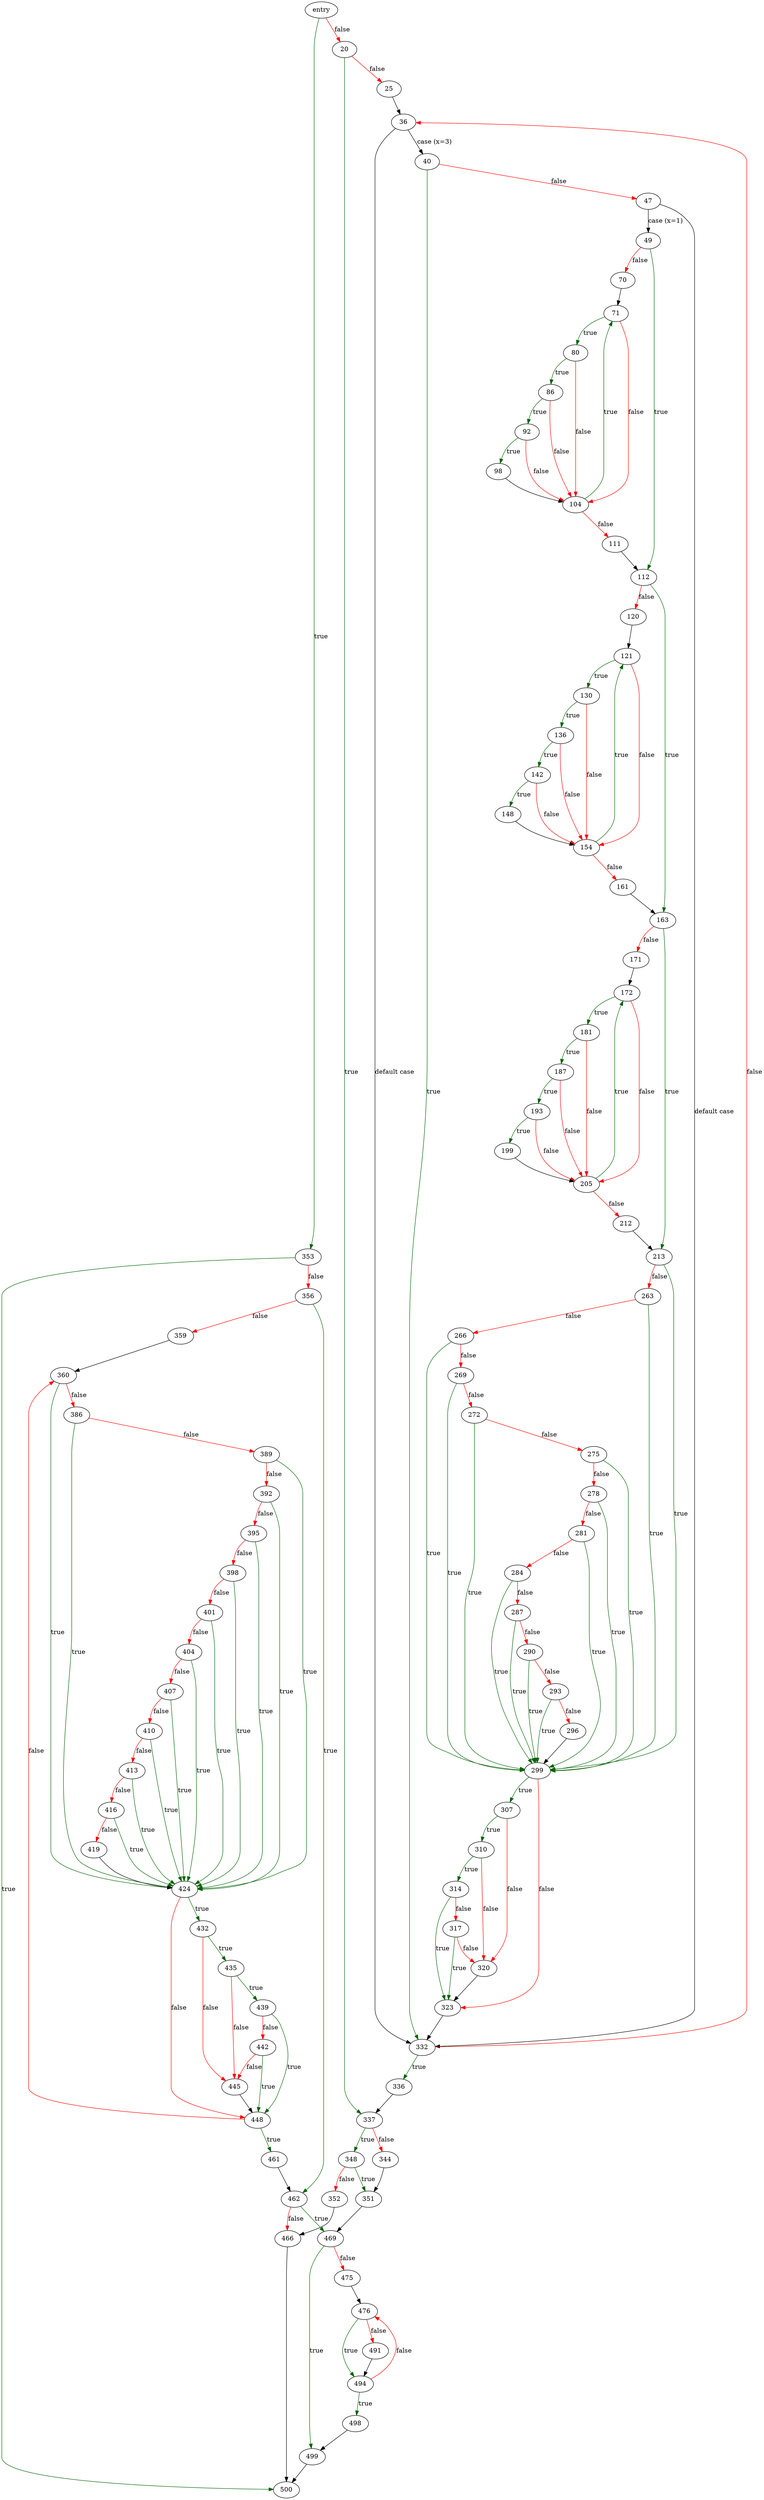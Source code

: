 digraph "read_file_system_list" {
	// Node definitions.
	1 [label=entry];
	20;
	25;
	36;
	40;
	47;
	49;
	70;
	71;
	80;
	86;
	92;
	98;
	104;
	111;
	112;
	120;
	121;
	130;
	136;
	142;
	148;
	154;
	161;
	163;
	171;
	172;
	181;
	187;
	193;
	199;
	205;
	212;
	213;
	263;
	266;
	269;
	272;
	275;
	278;
	281;
	284;
	287;
	290;
	293;
	296;
	299;
	307;
	310;
	314;
	317;
	320;
	323;
	332;
	336;
	337;
	344;
	348;
	351;
	352;
	353;
	356;
	359;
	360;
	386;
	389;
	392;
	395;
	398;
	401;
	404;
	407;
	410;
	413;
	416;
	419;
	424;
	432;
	435;
	439;
	442;
	445;
	448;
	461;
	462;
	466;
	469;
	475;
	476;
	491;
	494;
	498;
	499;
	500;

	// Edge definitions.
	1 -> 20 [
		color=red
		label=false
	];
	1 -> 353 [
		color=darkgreen
		label=true
	];
	20 -> 25 [
		color=red
		label=false
	];
	20 -> 337 [
		color=darkgreen
		label=true
	];
	25 -> 36;
	36 -> 40 [label="case (x=3)"];
	36 -> 332 [label="default case"];
	40 -> 47 [
		color=red
		label=false
	];
	40 -> 332 [
		color=darkgreen
		label=true
	];
	47 -> 49 [label="case (x=1)"];
	47 -> 332 [label="default case"];
	49 -> 70 [
		color=red
		label=false
	];
	49 -> 112 [
		color=darkgreen
		label=true
	];
	70 -> 71;
	71 -> 80 [
		color=darkgreen
		label=true
	];
	71 -> 104 [
		color=red
		label=false
	];
	80 -> 86 [
		color=darkgreen
		label=true
	];
	80 -> 104 [
		color=red
		label=false
	];
	86 -> 92 [
		color=darkgreen
		label=true
	];
	86 -> 104 [
		color=red
		label=false
	];
	92 -> 98 [
		color=darkgreen
		label=true
	];
	92 -> 104 [
		color=red
		label=false
	];
	98 -> 104;
	104 -> 71 [
		color=darkgreen
		label=true
	];
	104 -> 111 [
		color=red
		label=false
	];
	111 -> 112;
	112 -> 120 [
		color=red
		label=false
	];
	112 -> 163 [
		color=darkgreen
		label=true
	];
	120 -> 121;
	121 -> 130 [
		color=darkgreen
		label=true
	];
	121 -> 154 [
		color=red
		label=false
	];
	130 -> 136 [
		color=darkgreen
		label=true
	];
	130 -> 154 [
		color=red
		label=false
	];
	136 -> 142 [
		color=darkgreen
		label=true
	];
	136 -> 154 [
		color=red
		label=false
	];
	142 -> 148 [
		color=darkgreen
		label=true
	];
	142 -> 154 [
		color=red
		label=false
	];
	148 -> 154;
	154 -> 121 [
		color=darkgreen
		label=true
	];
	154 -> 161 [
		color=red
		label=false
	];
	161 -> 163;
	163 -> 171 [
		color=red
		label=false
	];
	163 -> 213 [
		color=darkgreen
		label=true
	];
	171 -> 172;
	172 -> 181 [
		color=darkgreen
		label=true
	];
	172 -> 205 [
		color=red
		label=false
	];
	181 -> 187 [
		color=darkgreen
		label=true
	];
	181 -> 205 [
		color=red
		label=false
	];
	187 -> 193 [
		color=darkgreen
		label=true
	];
	187 -> 205 [
		color=red
		label=false
	];
	193 -> 199 [
		color=darkgreen
		label=true
	];
	193 -> 205 [
		color=red
		label=false
	];
	199 -> 205;
	205 -> 172 [
		color=darkgreen
		label=true
	];
	205 -> 212 [
		color=red
		label=false
	];
	212 -> 213;
	213 -> 263 [
		color=red
		label=false
	];
	213 -> 299 [
		color=darkgreen
		label=true
	];
	263 -> 266 [
		color=red
		label=false
	];
	263 -> 299 [
		color=darkgreen
		label=true
	];
	266 -> 269 [
		color=red
		label=false
	];
	266 -> 299 [
		color=darkgreen
		label=true
	];
	269 -> 272 [
		color=red
		label=false
	];
	269 -> 299 [
		color=darkgreen
		label=true
	];
	272 -> 275 [
		color=red
		label=false
	];
	272 -> 299 [
		color=darkgreen
		label=true
	];
	275 -> 278 [
		color=red
		label=false
	];
	275 -> 299 [
		color=darkgreen
		label=true
	];
	278 -> 281 [
		color=red
		label=false
	];
	278 -> 299 [
		color=darkgreen
		label=true
	];
	281 -> 284 [
		color=red
		label=false
	];
	281 -> 299 [
		color=darkgreen
		label=true
	];
	284 -> 287 [
		color=red
		label=false
	];
	284 -> 299 [
		color=darkgreen
		label=true
	];
	287 -> 290 [
		color=red
		label=false
	];
	287 -> 299 [
		color=darkgreen
		label=true
	];
	290 -> 293 [
		color=red
		label=false
	];
	290 -> 299 [
		color=darkgreen
		label=true
	];
	293 -> 296 [
		color=red
		label=false
	];
	293 -> 299 [
		color=darkgreen
		label=true
	];
	296 -> 299;
	299 -> 307 [
		color=darkgreen
		label=true
	];
	299 -> 323 [
		color=red
		label=false
	];
	307 -> 310 [
		color=darkgreen
		label=true
	];
	307 -> 320 [
		color=red
		label=false
	];
	310 -> 314 [
		color=darkgreen
		label=true
	];
	310 -> 320 [
		color=red
		label=false
	];
	314 -> 317 [
		color=red
		label=false
	];
	314 -> 323 [
		color=darkgreen
		label=true
	];
	317 -> 320 [
		color=red
		label=false
	];
	317 -> 323 [
		color=darkgreen
		label=true
	];
	320 -> 323;
	323 -> 332;
	332 -> 36 [
		color=red
		label=false
	];
	332 -> 336 [
		color=darkgreen
		label=true
	];
	336 -> 337;
	337 -> 344 [
		color=red
		label=false
	];
	337 -> 348 [
		color=darkgreen
		label=true
	];
	344 -> 351;
	348 -> 351 [
		color=darkgreen
		label=true
	];
	348 -> 352 [
		color=red
		label=false
	];
	351 -> 469;
	352 -> 466;
	353 -> 356 [
		color=red
		label=false
	];
	353 -> 500 [
		color=darkgreen
		label=true
	];
	356 -> 359 [
		color=red
		label=false
	];
	356 -> 462 [
		color=darkgreen
		label=true
	];
	359 -> 360;
	360 -> 386 [
		color=red
		label=false
	];
	360 -> 424 [
		color=darkgreen
		label=true
	];
	386 -> 389 [
		color=red
		label=false
	];
	386 -> 424 [
		color=darkgreen
		label=true
	];
	389 -> 392 [
		color=red
		label=false
	];
	389 -> 424 [
		color=darkgreen
		label=true
	];
	392 -> 395 [
		color=red
		label=false
	];
	392 -> 424 [
		color=darkgreen
		label=true
	];
	395 -> 398 [
		color=red
		label=false
	];
	395 -> 424 [
		color=darkgreen
		label=true
	];
	398 -> 401 [
		color=red
		label=false
	];
	398 -> 424 [
		color=darkgreen
		label=true
	];
	401 -> 404 [
		color=red
		label=false
	];
	401 -> 424 [
		color=darkgreen
		label=true
	];
	404 -> 407 [
		color=red
		label=false
	];
	404 -> 424 [
		color=darkgreen
		label=true
	];
	407 -> 410 [
		color=red
		label=false
	];
	407 -> 424 [
		color=darkgreen
		label=true
	];
	410 -> 413 [
		color=red
		label=false
	];
	410 -> 424 [
		color=darkgreen
		label=true
	];
	413 -> 416 [
		color=red
		label=false
	];
	413 -> 424 [
		color=darkgreen
		label=true
	];
	416 -> 419 [
		color=red
		label=false
	];
	416 -> 424 [
		color=darkgreen
		label=true
	];
	419 -> 424;
	424 -> 432 [
		color=darkgreen
		label=true
	];
	424 -> 448 [
		color=red
		label=false
	];
	432 -> 435 [
		color=darkgreen
		label=true
	];
	432 -> 445 [
		color=red
		label=false
	];
	435 -> 439 [
		color=darkgreen
		label=true
	];
	435 -> 445 [
		color=red
		label=false
	];
	439 -> 442 [
		color=red
		label=false
	];
	439 -> 448 [
		color=darkgreen
		label=true
	];
	442 -> 445 [
		color=red
		label=false
	];
	442 -> 448 [
		color=darkgreen
		label=true
	];
	445 -> 448;
	448 -> 360 [
		color=red
		label=false
	];
	448 -> 461 [
		color=darkgreen
		label=true
	];
	461 -> 462;
	462 -> 466 [
		color=red
		label=false
	];
	462 -> 469 [
		color=darkgreen
		label=true
	];
	466 -> 500;
	469 -> 475 [
		color=red
		label=false
	];
	469 -> 499 [
		color=darkgreen
		label=true
	];
	475 -> 476;
	476 -> 491 [
		color=red
		label=false
	];
	476 -> 494 [
		color=darkgreen
		label=true
	];
	491 -> 494;
	494 -> 476 [
		color=red
		label=false
	];
	494 -> 498 [
		color=darkgreen
		label=true
	];
	498 -> 499;
	499 -> 500;
}